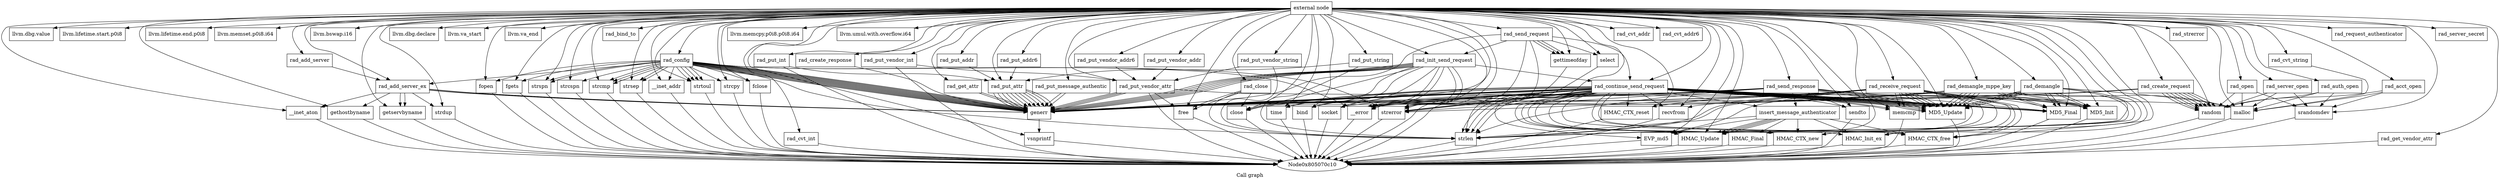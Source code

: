 digraph "Call graph" {
	label="Call graph";

	Node0x805070be0 [shape=record,label="{external node}"];
	Node0x805070be0 -> Node0x805070c70;
	Node0x805070be0 -> Node0x805070d30;
	Node0x805070be0 -> Node0x805070d90;
	Node0x805070be0 -> Node0x805070cd0;
	Node0x805070be0 -> Node0x805070fd0;
	Node0x805070be0 -> Node0x804e7d090;
	Node0x805070be0 -> Node0x805070e50;
	Node0x805070be0 -> Node0x805070eb0;
	Node0x805070be0 -> Node0x804e7d0f0;
	Node0x805070be0 -> Node0x805070f10;
	Node0x805070be0 -> Node0x805070f70;
	Node0x805070be0 -> Node0x804e7d150;
	Node0x805070be0 -> Node0x804e7d1b0;
	Node0x805070be0 -> Node0x804e7d030;
	Node0x805070be0 -> Node0x804e7d210;
	Node0x805070be0 -> Node0x804e7d270;
	Node0x805070be0 -> Node0x804e7d2d0;
	Node0x805070be0 -> Node0x804e7d330;
	Node0x805070be0 -> Node0x804e7d390;
	Node0x805070be0 -> Node0x804e7d3f0;
	Node0x805070be0 -> Node0x804e7d450;
	Node0x805070be0 -> Node0x804e7d4b0;
	Node0x805070be0 -> Node0x804e7d510;
	Node0x805070be0 -> Node0x804e7d570;
	Node0x805070be0 -> Node0x804e7d5d0;
	Node0x805070be0 -> Node0x804e7d630;
	Node0x805070be0 -> Node0x804e7d930;
	Node0x805070be0 -> Node0x804e7d690;
	Node0x805070be0 -> Node0x804e7d6f0;
	Node0x805070be0 -> Node0x804e7d990;
	Node0x805070be0 -> Node0x804e7d750;
	Node0x805070be0 -> Node0x804e7d7b0;
	Node0x805070be0 -> Node0x804e7d810;
	Node0x805070be0 -> Node0x804e7d870;
	Node0x805070be0 -> Node0x804e7d8d0;
	Node0x805070be0 -> Node0x804e7d9f0;
	Node0x805070be0 -> Node0x804e7da50;
	Node0x805070be0 -> Node0x804e7dab0;
	Node0x805070be0 -> Node0x804e7db10;
	Node0x805070be0 -> Node0x804e7db70;
	Node0x805070be0 -> Node0x804e7dbd0;
	Node0x805070be0 -> Node0x804e7dc30;
	Node0x805070be0 -> Node0x804e7dc90;
	Node0x805070be0 -> Node0x804e7dcf0;
	Node0x805070be0 -> Node0x804e7dd50;
	Node0x805070be0 -> Node0x804e7ddb0;
	Node0x805070be0 -> Node0x804e7de10;
	Node0x805070be0 -> Node0x804e7de70;
	Node0x805070be0 -> Node0x804e7ded0;
	Node0x805070be0 -> Node0x804e7df30;
	Node0x805070be0 -> Node0x804e7df90;
	Node0x805070be0 -> Node0x804e7e050;
	Node0x805070be0 -> Node0x804e7e0b0;
	Node0x805070be0 -> Node0x804e7e110;
	Node0x805070be0 -> Node0x804e7e170;
	Node0x805070be0 -> Node0x804e7e1d0;
	Node0x805070be0 -> Node0x804e7e230;
	Node0x805070be0 -> Node0x804e7e290;
	Node0x805070be0 -> Node0x804e7e2f0;
	Node0x805070be0 -> Node0x804e7e350;
	Node0x805070be0 -> Node0x804e7e3b0;
	Node0x805070be0 -> Node0x804e7e410;
	Node0x805070be0 -> Node0x804e7e470;
	Node0x805070be0 -> Node0x804e7e4d0;
	Node0x805070be0 -> Node0x804e7e530;
	Node0x805070be0 -> Node0x804e7e590;
	Node0x805070be0 -> Node0x804e7e5f0;
	Node0x805070be0 -> Node0x804e7e650;
	Node0x805070be0 -> Node0x804e7e6b0;
	Node0x805070be0 -> Node0x804e7e710;
	Node0x805070be0 -> Node0x804e7e770;
	Node0x805070be0 -> Node0x804e7e7d0;
	Node0x805070be0 -> Node0x804e7e830;
	Node0x805070be0 -> Node0x804e7e890;
	Node0x805070be0 -> Node0x804e7e8f0;
	Node0x805070be0 -> Node0x804e7e950;
	Node0x805070be0 -> Node0x804e7e9b0;
	Node0x805070be0 -> Node0x804e7ea10;
	Node0x805070be0 -> Node0x804e7ea70;
	Node0x805070be0 -> Node0x804e7ead0;
	Node0x805070be0 -> Node0x804e7eb30;
	Node0x805070be0 -> Node0x804e7eb90;
	Node0x805070be0 -> Node0x804e7ebf0;
	Node0x805070be0 -> Node0x804e7ec50;
	Node0x805070be0 -> Node0x804e7ecb0;
	Node0x805070be0 -> Node0x804e7ed10;
	Node0x805070be0 -> Node0x804e7ed70;
	Node0x805070be0 -> Node0x804e7edd0;
	Node0x805070be0 -> Node0x804e7ee30;
	Node0x805070c70 [shape=record,label="{rad_add_server}"];
	Node0x805070c70 -> Node0x805070cd0;
	Node0x805070d30 [shape=record,label="{llvm.dbg.value}"];
	Node0x805070d90 [shape=record,label="{llvm.lifetime.start.p0i8}"];
	Node0x805070cd0 [shape=record,label="{rad_add_server_ex}"];
	Node0x805070cd0 -> Node0x805070df0;
	Node0x805070cd0 -> Node0x805070e50;
	Node0x805070cd0 -> Node0x805070eb0;
	Node0x805070cd0 -> Node0x805070df0;
	Node0x805070cd0 -> Node0x805070f10;
	Node0x805070cd0 -> Node0x805070f10;
	Node0x805070cd0 -> Node0x805070f70;
	Node0x805070cd0 -> Node0x805070df0;
	Node0x805070fd0 [shape=record,label="{llvm.lifetime.end.p0i8}"];
	Node0x805070df0 [shape=record,label="{generr}"];
	Node0x805070df0 -> Node0x804e7d030;
	Node0x804e7d090 [shape=record,label="{llvm.memset.p0i8.i64}"];
	Node0x805070e50 [shape=record,label="{__inet_aton}"];
	Node0x805070e50 -> Node0x805070c10;
	Node0x805070eb0 [shape=record,label="{gethostbyname}"];
	Node0x805070eb0 -> Node0x805070c10;
	Node0x804e7d0f0 [shape=record,label="{llvm.bswap.i16}"];
	Node0x805070f10 [shape=record,label="{getservbyname}"];
	Node0x805070f10 -> Node0x805070c10;
	Node0x805070f70 [shape=record,label="{strdup}"];
	Node0x805070f70 -> Node0x805070c10;
	Node0x804e7d150 [shape=record,label="{llvm.dbg.declare}"];
	Node0x804e7d1b0 [shape=record,label="{llvm.va_start}"];
	Node0x804e7d030 [shape=record,label="{vsnprintf}"];
	Node0x804e7d030 -> Node0x805070c10;
	Node0x804e7d210 [shape=record,label="{llvm.va_end}"];
	Node0x804e7d270 [shape=record,label="{rad_close}"];
	Node0x804e7d270 -> Node0x804e7d2d0;
	Node0x804e7d270 -> Node0x804e7d330;
	Node0x804e7d270 -> Node0x804e7d390;
	Node0x804e7d270 -> Node0x804e7d390;
	Node0x804e7d2d0 [shape=record,label="{close}"];
	Node0x804e7d2d0 -> Node0x805070c10;
	Node0x804e7d330 [shape=record,label="{strlen}"];
	Node0x804e7d330 -> Node0x805070c10;
	Node0x804e7d390 [shape=record,label="{free}"];
	Node0x804e7d390 -> Node0x805070c10;
	Node0x804e7d3f0 [shape=record,label="{rad_bind_to}"];
	Node0x804e7d450 [shape=record,label="{rad_config}"];
	Node0x804e7d450 -> Node0x804e7d4b0;
	Node0x804e7d450 -> Node0x804e7d510;
	Node0x804e7d450 -> Node0x804e7d570;
	Node0x804e7d450 -> Node0x805070df0;
	Node0x804e7d450 -> Node0x804e7d5d0;
	Node0x804e7d450 -> Node0x804e7d330;
	Node0x804e7d450 -> Node0x805070df0;
	Node0x804e7d450 -> Node0x805070df0;
	Node0x804e7d450 -> Node0x804e7d630;
	Node0x804e7d450 -> Node0x804e7d630;
	Node0x804e7d450 -> Node0x804e7d690;
	Node0x804e7d450 -> Node0x805070df0;
	Node0x804e7d450 -> Node0x804e7d6f0;
	Node0x804e7d450 -> Node0x804e7d6f0;
	Node0x804e7d450 -> Node0x805070df0;
	Node0x804e7d450 -> Node0x805070df0;
	Node0x804e7d450 -> Node0x804e7d6f0;
	Node0x804e7d450 -> Node0x804e7d750;
	Node0x804e7d450 -> Node0x804e7d750;
	Node0x804e7d450 -> Node0x804e7d7b0;
	Node0x804e7d450 -> Node0x805070df0;
	Node0x804e7d450 -> Node0x804e7d7b0;
	Node0x804e7d450 -> Node0x805070df0;
	Node0x804e7d450 -> Node0x804e7d7b0;
	Node0x804e7d450 -> Node0x805070df0;
	Node0x804e7d450 -> Node0x804e7d7b0;
	Node0x804e7d450 -> Node0x805070df0;
	Node0x804e7d450 -> Node0x804e7d810;
	Node0x804e7d450 -> Node0x805070df0;
	Node0x804e7d450 -> Node0x805070cd0;
	Node0x804e7d450 -> Node0x804e7d870;
	Node0x804e7d450 -> Node0x805070df0;
	Node0x804e7d450 -> Node0x804e7d8d0;
	Node0x804e7d4b0 [shape=record,label="{fopen}"];
	Node0x804e7d4b0 -> Node0x805070c10;
	Node0x804e7d510 [shape=record,label="{__error}"];
	Node0x804e7d510 -> Node0x805070c10;
	Node0x804e7d570 [shape=record,label="{strerror}"];
	Node0x804e7d570 -> Node0x805070c10;
	Node0x804e7d5d0 [shape=record,label="{fgets}"];
	Node0x804e7d5d0 -> Node0x805070c10;
	Node0x804e7d630 [shape=record,label="{strspn}"];
	Node0x804e7d630 -> Node0x805070c10;
	Node0x804e7d930 [shape=record,label="{llvm.memcpy.p0i8.p0i8.i64}"];
	Node0x804e7d690 [shape=record,label="{strcspn}"];
	Node0x804e7d690 -> Node0x805070c10;
	Node0x804e7d6f0 [shape=record,label="{strcmp}"];
	Node0x804e7d6f0 -> Node0x805070c10;
	Node0x804e7d990 [shape=record,label="{llvm.umul.with.overflow.i64}"];
	Node0x804e7d750 [shape=record,label="{strsep}"];
	Node0x804e7d750 -> Node0x805070c10;
	Node0x804e7d7b0 [shape=record,label="{strtoul}"];
	Node0x804e7d7b0 -> Node0x805070c10;
	Node0x804e7d810 [shape=record,label="{__inet_addr}"];
	Node0x804e7d810 -> Node0x805070c10;
	Node0x804e7d870 [shape=record,label="{strcpy}"];
	Node0x804e7d870 -> Node0x805070c10;
	Node0x804e7d8d0 [shape=record,label="{fclose}"];
	Node0x804e7d8d0 -> Node0x805070c10;
	Node0x804e7d9f0 [shape=record,label="{rad_continue_send_request}"];
	Node0x804e7d9f0 -> Node0x805070df0;
	Node0x804e7d9f0 -> Node0x804e7da50;
	Node0x804e7d9f0 -> Node0x804e7d510;
	Node0x804e7d9f0 -> Node0x804e7d570;
	Node0x804e7d9f0 -> Node0x805070df0;
	Node0x804e7d9f0 -> Node0x804e7dab0;
	Node0x804e7d9f0 -> Node0x804e7db10;
	Node0x804e7d9f0 -> Node0x804e7db10;
	Node0x804e7d9f0 -> Node0x804e7db10;
	Node0x804e7d9f0 -> Node0x804e7d330;
	Node0x804e7d9f0 -> Node0x804e7db10;
	Node0x804e7d9f0 -> Node0x804e7db70;
	Node0x804e7d9f0 -> Node0x804e7dbd0;
	Node0x804e7d9f0 -> Node0x804e7dc30;
	Node0x804e7d9f0 -> Node0x804e7d330;
	Node0x804e7d9f0 -> Node0x804e7dc90;
	Node0x804e7d9f0 -> Node0x804e7dcf0;
	Node0x804e7d9f0 -> Node0x804e7dd50;
	Node0x804e7d9f0 -> Node0x804e7dd50;
	Node0x804e7d9f0 -> Node0x804e7dd50;
	Node0x804e7d9f0 -> Node0x804e7ddb0;
	Node0x804e7d9f0 -> Node0x804e7de10;
	Node0x804e7d9f0 -> Node0x804e7dbd0;
	Node0x804e7d9f0 -> Node0x804e7de70;
	Node0x804e7d9f0 -> Node0x804e7de70;
	Node0x804e7d9f0 -> Node0x804e7ded0;
	Node0x804e7d9f0 -> Node0x805070df0;
	Node0x804e7d9f0 -> Node0x804e7d2d0;
	Node0x804e7d9f0 -> Node0x804e7df30;
	Node0x804e7d9f0 -> Node0x804e7d510;
	Node0x804e7d9f0 -> Node0x804e7d570;
	Node0x804e7d9f0 -> Node0x805070df0;
	Node0x804e7d9f0 -> Node0x804e7df90;
	Node0x804e7d9f0 -> Node0x804e7d510;
	Node0x804e7d9f0 -> Node0x804e7d570;
	Node0x804e7d9f0 -> Node0x805070df0;
	Node0x804e7d9f0 -> Node0x804e7d2d0;
	Node0x804e7d9f0 -> Node0x804e7dab0;
	Node0x804e7d9f0 -> Node0x804e7d330;
	Node0x804e7d9f0 -> Node0x804e7db10;
	Node0x804e7d9f0 -> Node0x804e7db10;
	Node0x804e7d9f0 -> Node0x804e7db70;
	Node0x804e7d9f0 -> Node0x804e7dff0;
	Node0x804e7d9f0 -> Node0x804e7dab0;
	Node0x804e7d9f0 -> Node0x804e7db10;
	Node0x804e7d9f0 -> Node0x804e7db10;
	Node0x804e7d9f0 -> Node0x804e7db10;
	Node0x804e7d9f0 -> Node0x804e7d330;
	Node0x804e7d9f0 -> Node0x804e7db10;
	Node0x804e7d9f0 -> Node0x804e7db70;
	Node0x804e7d9f0 -> Node0x804e7e050;
	Node0x804e7da50 [shape=record,label="{recvfrom}"];
	Node0x804e7da50 -> Node0x805070c10;
	Node0x804e7dab0 [shape=record,label="{MD5_Init}"];
	Node0x804e7dab0 -> Node0x805070c10;
	Node0x804e7db10 [shape=record,label="{MD5_Update}"];
	Node0x804e7db10 -> Node0x805070c10;
	Node0x804e7db70 [shape=record,label="{MD5_Final}"];
	Node0x804e7db70 -> Node0x805070c10;
	Node0x804e7dbd0 [shape=record,label="{memcmp}"];
	Node0x804e7dbd0 -> Node0x805070c10;
	Node0x804e7dc30 [shape=record,label="{HMAC_CTX_new}"];
	Node0x804e7dc30 -> Node0x805070c10;
	Node0x804e7dc90 [shape=record,label="{EVP_md5}"];
	Node0x804e7dc90 -> Node0x805070c10;
	Node0x804e7dcf0 [shape=record,label="{HMAC_Init_ex}"];
	Node0x804e7dcf0 -> Node0x805070c10;
	Node0x804e7dd50 [shape=record,label="{HMAC_Update}"];
	Node0x804e7dd50 -> Node0x805070c10;
	Node0x804e7ddb0 [shape=record,label="{HMAC_Final}"];
	Node0x804e7ddb0 -> Node0x805070c10;
	Node0x804e7de10 [shape=record,label="{HMAC_CTX_reset}"];
	Node0x804e7de10 -> Node0x805070c10;
	Node0x804e7de70 [shape=record,label="{HMAC_CTX_free}"];
	Node0x804e7de70 -> Node0x805070c10;
	Node0x804e7ded0 [shape=record,label="{time}"];
	Node0x804e7ded0 -> Node0x805070c10;
	Node0x804e7df30 [shape=record,label="{socket}"];
	Node0x804e7df30 -> Node0x805070c10;
	Node0x804e7df90 [shape=record,label="{bind}"];
	Node0x804e7df90 -> Node0x805070c10;
	Node0x804e7dff0 [shape=record,label="{insert_message_authenticator}"];
	Node0x804e7dff0 -> Node0x804e7dc30;
	Node0x804e7dff0 -> Node0x804e7d330;
	Node0x804e7dff0 -> Node0x804e7dc90;
	Node0x804e7dff0 -> Node0x804e7dcf0;
	Node0x804e7dff0 -> Node0x804e7dd50;
	Node0x804e7dff0 -> Node0x804e7dd50;
	Node0x804e7dff0 -> Node0x804e7dd50;
	Node0x804e7dff0 -> Node0x804e7dd50;
	Node0x804e7dff0 -> Node0x804e7ddb0;
	Node0x804e7dff0 -> Node0x804e7de70;
	Node0x804e7e050 [shape=record,label="{sendto}"];
	Node0x804e7e050 -> Node0x805070c10;
	Node0x804e7e0b0 [shape=record,label="{rad_receive_request}"];
	Node0x804e7e0b0 -> Node0x805070df0;
	Node0x804e7e0b0 -> Node0x804e7da50;
	Node0x804e7e0b0 -> Node0x804e7d510;
	Node0x804e7e0b0 -> Node0x804e7d570;
	Node0x804e7e0b0 -> Node0x805070df0;
	Node0x804e7e0b0 -> Node0x804e7dab0;
	Node0x804e7e0b0 -> Node0x804e7db10;
	Node0x804e7e0b0 -> Node0x804e7db10;
	Node0x804e7e0b0 -> Node0x804e7db10;
	Node0x804e7e0b0 -> Node0x804e7d330;
	Node0x804e7e0b0 -> Node0x804e7db10;
	Node0x804e7e0b0 -> Node0x804e7db70;
	Node0x804e7e0b0 -> Node0x804e7dbd0;
	Node0x804e7e0b0 -> Node0x804e7dc30;
	Node0x804e7e0b0 -> Node0x804e7d330;
	Node0x804e7e0b0 -> Node0x804e7dc90;
	Node0x804e7e0b0 -> Node0x804e7dcf0;
	Node0x804e7e0b0 -> Node0x804e7dd50;
	Node0x804e7e0b0 -> Node0x804e7ddb0;
	Node0x804e7e0b0 -> Node0x804e7de10;
	Node0x804e7e0b0 -> Node0x804e7dbd0;
	Node0x804e7e0b0 -> Node0x804e7de70;
	Node0x804e7e0b0 -> Node0x804e7de70;
	Node0x804e7e4d0 [shape=record,label="{rad_init_send_request}"];
	Node0x804e7e4d0 -> Node0x805070df0;
	Node0x804e7e4d0 -> Node0x804e7df30;
	Node0x804e7e4d0 -> Node0x804e7d510;
	Node0x804e7e4d0 -> Node0x804e7d570;
	Node0x804e7e4d0 -> Node0x805070df0;
	Node0x804e7e4d0 -> Node0x804e7df90;
	Node0x804e7e4d0 -> Node0x804e7d510;
	Node0x804e7e4d0 -> Node0x804e7d570;
	Node0x804e7e4d0 -> Node0x805070df0;
	Node0x804e7e4d0 -> Node0x804e7d2d0;
	Node0x804e7e4d0 -> Node0x805070df0;
	Node0x804e7e4d0 -> Node0x805070df0;
	Node0x804e7e4d0 -> Node0x805070df0;
	Node0x804e7e4d0 -> Node0x804e7ded0;
	Node0x804e7e4d0 -> Node0x804e7d9f0;
	Node0x804e7e110 [shape=record,label="{rad_send_response}"];
	Node0x804e7e110 -> Node0x805070df0;
	Node0x804e7e110 -> Node0x804e7dff0;
	Node0x804e7e110 -> Node0x804e7dab0;
	Node0x804e7e110 -> Node0x804e7db10;
	Node0x804e7e110 -> Node0x804e7db10;
	Node0x804e7e110 -> Node0x804e7db10;
	Node0x804e7e110 -> Node0x804e7d330;
	Node0x804e7e110 -> Node0x804e7db10;
	Node0x804e7e110 -> Node0x804e7db70;
	Node0x804e7e110 -> Node0x804e7e050;
	Node0x804e7e110 -> Node0x804e7d510;
	Node0x804e7e110 -> Node0x804e7d570;
	Node0x804e7e110 -> Node0x805070df0;
	Node0x804e7e110 -> Node0x805070df0;
	Node0x804e7e170 [shape=record,label="{rad_create_request}"];
	Node0x804e7e170 -> Node0x805070df0;
	Node0x804e7e170 -> Node0x805070df0;
	Node0x804e7e170 -> Node0x804e7e1d0;
	Node0x804e7e170 -> Node0x804e7e1d0;
	Node0x804e7e170 -> Node0x804e7e1d0;
	Node0x804e7e170 -> Node0x804e7e1d0;
	Node0x804e7e170 -> Node0x804e7e1d0;
	Node0x804e7e170 -> Node0x804e7e1d0;
	Node0x804e7e170 -> Node0x804e7e1d0;
	Node0x804e7e170 -> Node0x804e7e1d0;
	Node0x804e7e1d0 [shape=record,label="{random}"];
	Node0x804e7e1d0 -> Node0x805070c10;
	Node0x804e7e230 [shape=record,label="{rad_create_response}"];
	Node0x804e7e230 -> Node0x805070df0;
	Node0x804e7e290 [shape=record,label="{rad_cvt_addr}"];
	Node0x804e7e2f0 [shape=record,label="{rad_cvt_addr6}"];
	Node0x804e7e350 [shape=record,label="{rad_cvt_int}"];
	Node0x804e7e350 -> Node0x805070c10;
	Node0x804e7e3b0 [shape=record,label="{rad_cvt_string}"];
	Node0x804e7e3b0 -> Node0x804e7e410;
	Node0x804e7e410 [shape=record,label="{malloc}"];
	Node0x804e7e410 -> Node0x805070c10;
	Node0x804e7e470 [shape=record,label="{rad_get_attr}"];
	Node0x804e7e470 -> Node0x805070df0;
	Node0x804e7e470 -> Node0x805070df0;
	Node0x804e7e530 [shape=record,label="{rad_auth_open}"];
	Node0x804e7e530 -> Node0x804e7e410;
	Node0x804e7e530 -> Node0x804e7e590;
	Node0x804e7e530 -> Node0x804e7e1d0;
	Node0x804e7e590 [shape=record,label="{srandomdev}"];
	Node0x804e7e590 -> Node0x805070c10;
	Node0x804e7e5f0 [shape=record,label="{rad_acct_open}"];
	Node0x804e7e5f0 -> Node0x804e7e410;
	Node0x804e7e5f0 -> Node0x804e7e590;
	Node0x804e7e5f0 -> Node0x804e7e1d0;
	Node0x804e7e650 [shape=record,label="{rad_open}"];
	Node0x804e7e650 -> Node0x804e7e410;
	Node0x804e7e650 -> Node0x804e7e590;
	Node0x804e7e650 -> Node0x804e7e1d0;
	Node0x804e7e6b0 [shape=record,label="{rad_server_open}"];
	Node0x804e7e6b0 -> Node0x804e7e410;
	Node0x804e7e6b0 -> Node0x804e7e590;
	Node0x804e7e6b0 -> Node0x804e7e1d0;
	Node0x804e7e710 [shape=record,label="{rad_put_addr}"];
	Node0x804e7e710 -> Node0x804e7e770;
	Node0x804e7e770 [shape=record,label="{rad_put_attr}"];
	Node0x804e7e770 -> Node0x805070df0;
	Node0x804e7e770 -> Node0x805070df0;
	Node0x804e7e770 -> Node0x805070df0;
	Node0x804e7e770 -> Node0x805070df0;
	Node0x804e7e770 -> Node0x805070df0;
	Node0x804e7e770 -> Node0x805070df0;
	Node0x804e7e770 -> Node0x805070df0;
	Node0x804e7e770 -> Node0x805070df0;
	Node0x804e7e770 -> Node0x805070df0;
	Node0x804e7e770 -> Node0x805070df0;
	Node0x804e7e770 -> Node0x805070df0;
	Node0x804e7e7d0 [shape=record,label="{rad_put_addr6}"];
	Node0x804e7e7d0 -> Node0x804e7e770;
	Node0x804e7e830 [shape=record,label="{rad_put_message_authentic}"];
	Node0x804e7e830 -> Node0x805070df0;
	Node0x804e7e830 -> Node0x805070df0;
	Node0x804e7e890 [shape=record,label="{rad_put_int}"];
	Node0x804e7e890 -> Node0x805070c10;
	Node0x804e7e890 -> Node0x804e7e770;
	Node0x804e7e8f0 [shape=record,label="{rad_put_string}"];
	Node0x804e7e8f0 -> Node0x804e7d330;
	Node0x804e7e8f0 -> Node0x804e7e770;
	Node0x804e7e950 [shape=record,label="{rad_send_request}"];
	Node0x804e7e950 -> Node0x804e7e4d0;
	Node0x804e7e950 -> Node0x804e7e9b0;
	Node0x804e7e950 -> Node0x804e7ea10;
	Node0x804e7e950 -> Node0x804e7d510;
	Node0x804e7e950 -> Node0x804e7d570;
	Node0x804e7e950 -> Node0x805070df0;
	Node0x804e7e950 -> Node0x804e7e9b0;
	Node0x804e7e950 -> Node0x804e7d9f0;
	Node0x804e7e950 -> Node0x804e7e9b0;
	Node0x804e7e9b0 [shape=record,label="{gettimeofday}"];
	Node0x804e7e9b0 -> Node0x805070c10;
	Node0x804e7ea10 [shape=record,label="{select}"];
	Node0x804e7ea10 -> Node0x805070c10;
	Node0x804e7ea70 [shape=record,label="{rad_strerror}"];
	Node0x804e7ead0 [shape=record,label="{rad_get_vendor_attr}"];
	Node0x804e7ead0 -> Node0x805070c10;
	Node0x804e7eb30 [shape=record,label="{rad_put_vendor_addr}"];
	Node0x804e7eb30 -> Node0x804e7eb90;
	Node0x804e7eb90 [shape=record,label="{rad_put_vendor_attr}"];
	Node0x804e7eb90 -> Node0x805070df0;
	Node0x804e7eb90 -> Node0x804e7e410;
	Node0x804e7eb90 -> Node0x805070df0;
	Node0x804e7eb90 -> Node0x805070c10;
	Node0x804e7eb90 -> Node0x805070df0;
	Node0x804e7eb90 -> Node0x805070df0;
	Node0x804e7eb90 -> Node0x804e7d390;
	Node0x804e7ebf0 [shape=record,label="{rad_put_vendor_addr6}"];
	Node0x804e7ebf0 -> Node0x804e7eb90;
	Node0x804e7ec50 [shape=record,label="{rad_put_vendor_int}"];
	Node0x804e7ec50 -> Node0x805070c10;
	Node0x804e7ec50 -> Node0x804e7eb90;
	Node0x804e7ecb0 [shape=record,label="{rad_put_vendor_string}"];
	Node0x804e7ecb0 -> Node0x804e7d330;
	Node0x804e7ecb0 -> Node0x804e7eb90;
	Node0x804e7ed10 [shape=record,label="{rad_request_authenticator}"];
	Node0x804e7ed70 [shape=record,label="{rad_demangle}"];
	Node0x804e7ed70 -> Node0x805070df0;
	Node0x804e7ed70 -> Node0x804e7e410;
	Node0x804e7ed70 -> Node0x804e7dab0;
	Node0x804e7ed70 -> Node0x804e7d330;
	Node0x804e7ed70 -> Node0x804e7db10;
	Node0x804e7ed70 -> Node0x804e7db10;
	Node0x804e7ed70 -> Node0x804e7db70;
	Node0x804e7ed70 -> Node0x804e7dab0;
	Node0x804e7ed70 -> Node0x804e7d330;
	Node0x804e7ed70 -> Node0x804e7db10;
	Node0x804e7ed70 -> Node0x804e7db10;
	Node0x804e7ed70 -> Node0x804e7db70;
	Node0x804e7edd0 [shape=record,label="{rad_server_secret}"];
	Node0x804e7ee30 [shape=record,label="{rad_demangle_mppe_key}"];
	Node0x804e7ee30 -> Node0x805070df0;
	Node0x804e7ee30 -> Node0x804e7d330;
	Node0x804e7ee30 -> Node0x804e7dab0;
	Node0x804e7ee30 -> Node0x804e7db10;
	Node0x804e7ee30 -> Node0x804e7db10;
	Node0x804e7ee30 -> Node0x804e7db10;
	Node0x804e7ee30 -> Node0x804e7db70;
	Node0x804e7ee30 -> Node0x804e7dab0;
	Node0x804e7ee30 -> Node0x804e7db10;
	Node0x804e7ee30 -> Node0x804e7db10;
	Node0x804e7ee30 -> Node0x804e7db70;
	Node0x804e7ee30 -> Node0x805070df0;
	Node0x804e7ee30 -> Node0x805070df0;
	Node0x804e7ee30 -> Node0x804e7e410;
}
